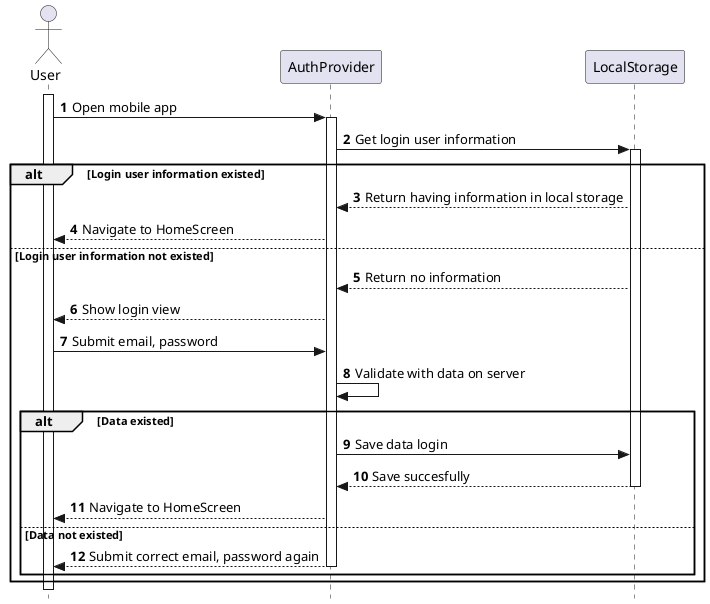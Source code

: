 
@startuml


skinparam style strictuml

' skinparam lifelineStrategy solid

' skinparam ParticipantPadding 20

' skinparam BoxPadding 10

autonumber

actor User as User


' box "controller" #LightGoldenRodYellow
participant AuthProvider as AuthProvider
' end box


' box "storage" #lightBlue
participant LocalStorage as LocalStorage
' end box

activate User
User -> AuthProvider: Open mobile app
activate AuthProvider
AuthProvider -> LocalStorage: Get login user information
activate LocalStorage

alt Login user information existed
LocalStorage --> AuthProvider: Return having information in local storage
AuthProvider --> User: Navigate to HomeScreen

else Login user information not existed
LocalStorage --> AuthProvider: Return no information
AuthProvider --> User: Show login view

User -> AuthProvider: Submit email, password
AuthProvider -> AuthProvider: Validate with data on server

  alt Data existed
  AuthProvider -> LocalStorage: Save data login
  LocalStorage --> AuthProvider: Save succesfully
  deactivate LocalStorage
  AuthProvider --> User: Navigate to HomeScreen
  else Data not existed
  AuthProvider --> User: Submit correct email, password again
  deactivate AuthProvider
  end

end

@enduml
